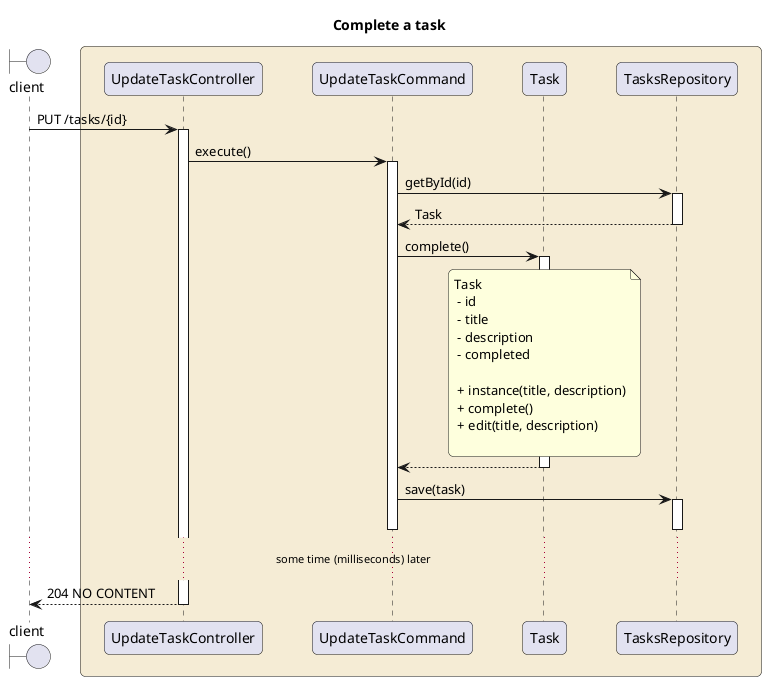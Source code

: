 @startuml
'https://plantuml.com/sequence-diagram

title **Complete a task **

skinparam roundcorner 10
skinparam ParticipantPadding 20
skinparam BoxPadding 20

boundary client

box #F5ECD5
participant UpdateTaskController as controller
participant UpdateTaskCommand as command
participant Task as task
participant TasksRepository as repository

client -> controller: PUT /tasks/{id}
activate controller

controller -> command: execute()
activate command

command -> repository: getById(id)
activate repository

repository --> command: Task
deactivate repository

command -> task: complete()
note over task: Task\n - id\n - title\n - description\n - completed\n\n + instance(title, description)\n + complete()\n + edit(title, description)\n
activate task

task --> command
deactivate task

command -> repository: save(task)
activate repository

deactivate repository
deactivate command

...some time (milliseconds) later...

controller --> client: 204 NO CONTENT
deactivate controller

end box
@enduml